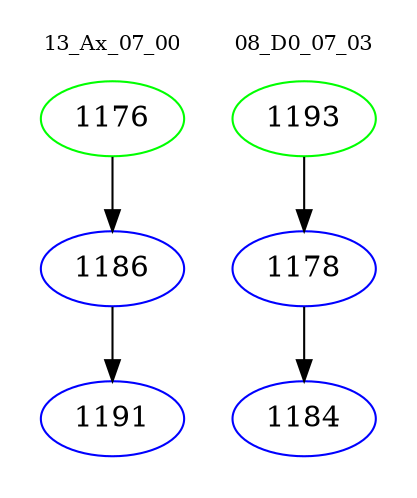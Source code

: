 digraph{
subgraph cluster_0 {
color = white
label = "13_Ax_07_00";
fontsize=10;
T0_1176 [label="1176", color="green"]
T0_1176 -> T0_1186 [color="black"]
T0_1186 [label="1186", color="blue"]
T0_1186 -> T0_1191 [color="black"]
T0_1191 [label="1191", color="blue"]
}
subgraph cluster_1 {
color = white
label = "08_D0_07_03";
fontsize=10;
T1_1193 [label="1193", color="green"]
T1_1193 -> T1_1178 [color="black"]
T1_1178 [label="1178", color="blue"]
T1_1178 -> T1_1184 [color="black"]
T1_1184 [label="1184", color="blue"]
}
}
